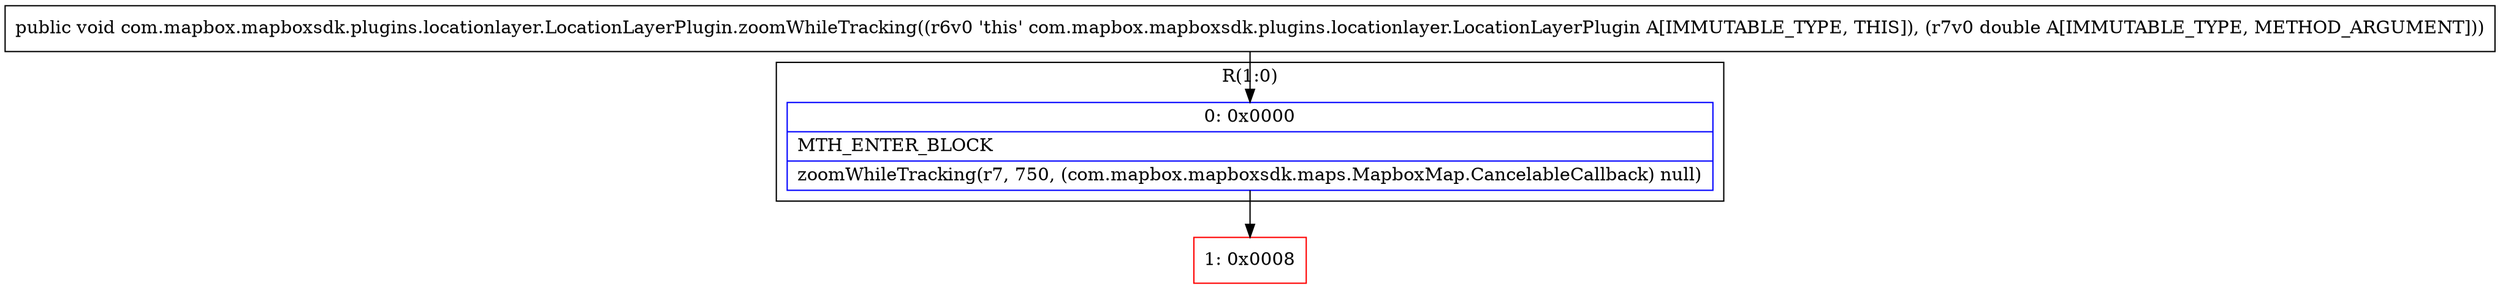 digraph "CFG forcom.mapbox.mapboxsdk.plugins.locationlayer.LocationLayerPlugin.zoomWhileTracking(D)V" {
subgraph cluster_Region_1101679575 {
label = "R(1:0)";
node [shape=record,color=blue];
Node_0 [shape=record,label="{0\:\ 0x0000|MTH_ENTER_BLOCK\l|zoomWhileTracking(r7, 750, (com.mapbox.mapboxsdk.maps.MapboxMap.CancelableCallback) null)\l}"];
}
Node_1 [shape=record,color=red,label="{1\:\ 0x0008}"];
MethodNode[shape=record,label="{public void com.mapbox.mapboxsdk.plugins.locationlayer.LocationLayerPlugin.zoomWhileTracking((r6v0 'this' com.mapbox.mapboxsdk.plugins.locationlayer.LocationLayerPlugin A[IMMUTABLE_TYPE, THIS]), (r7v0 double A[IMMUTABLE_TYPE, METHOD_ARGUMENT])) }"];
MethodNode -> Node_0;
Node_0 -> Node_1;
}

